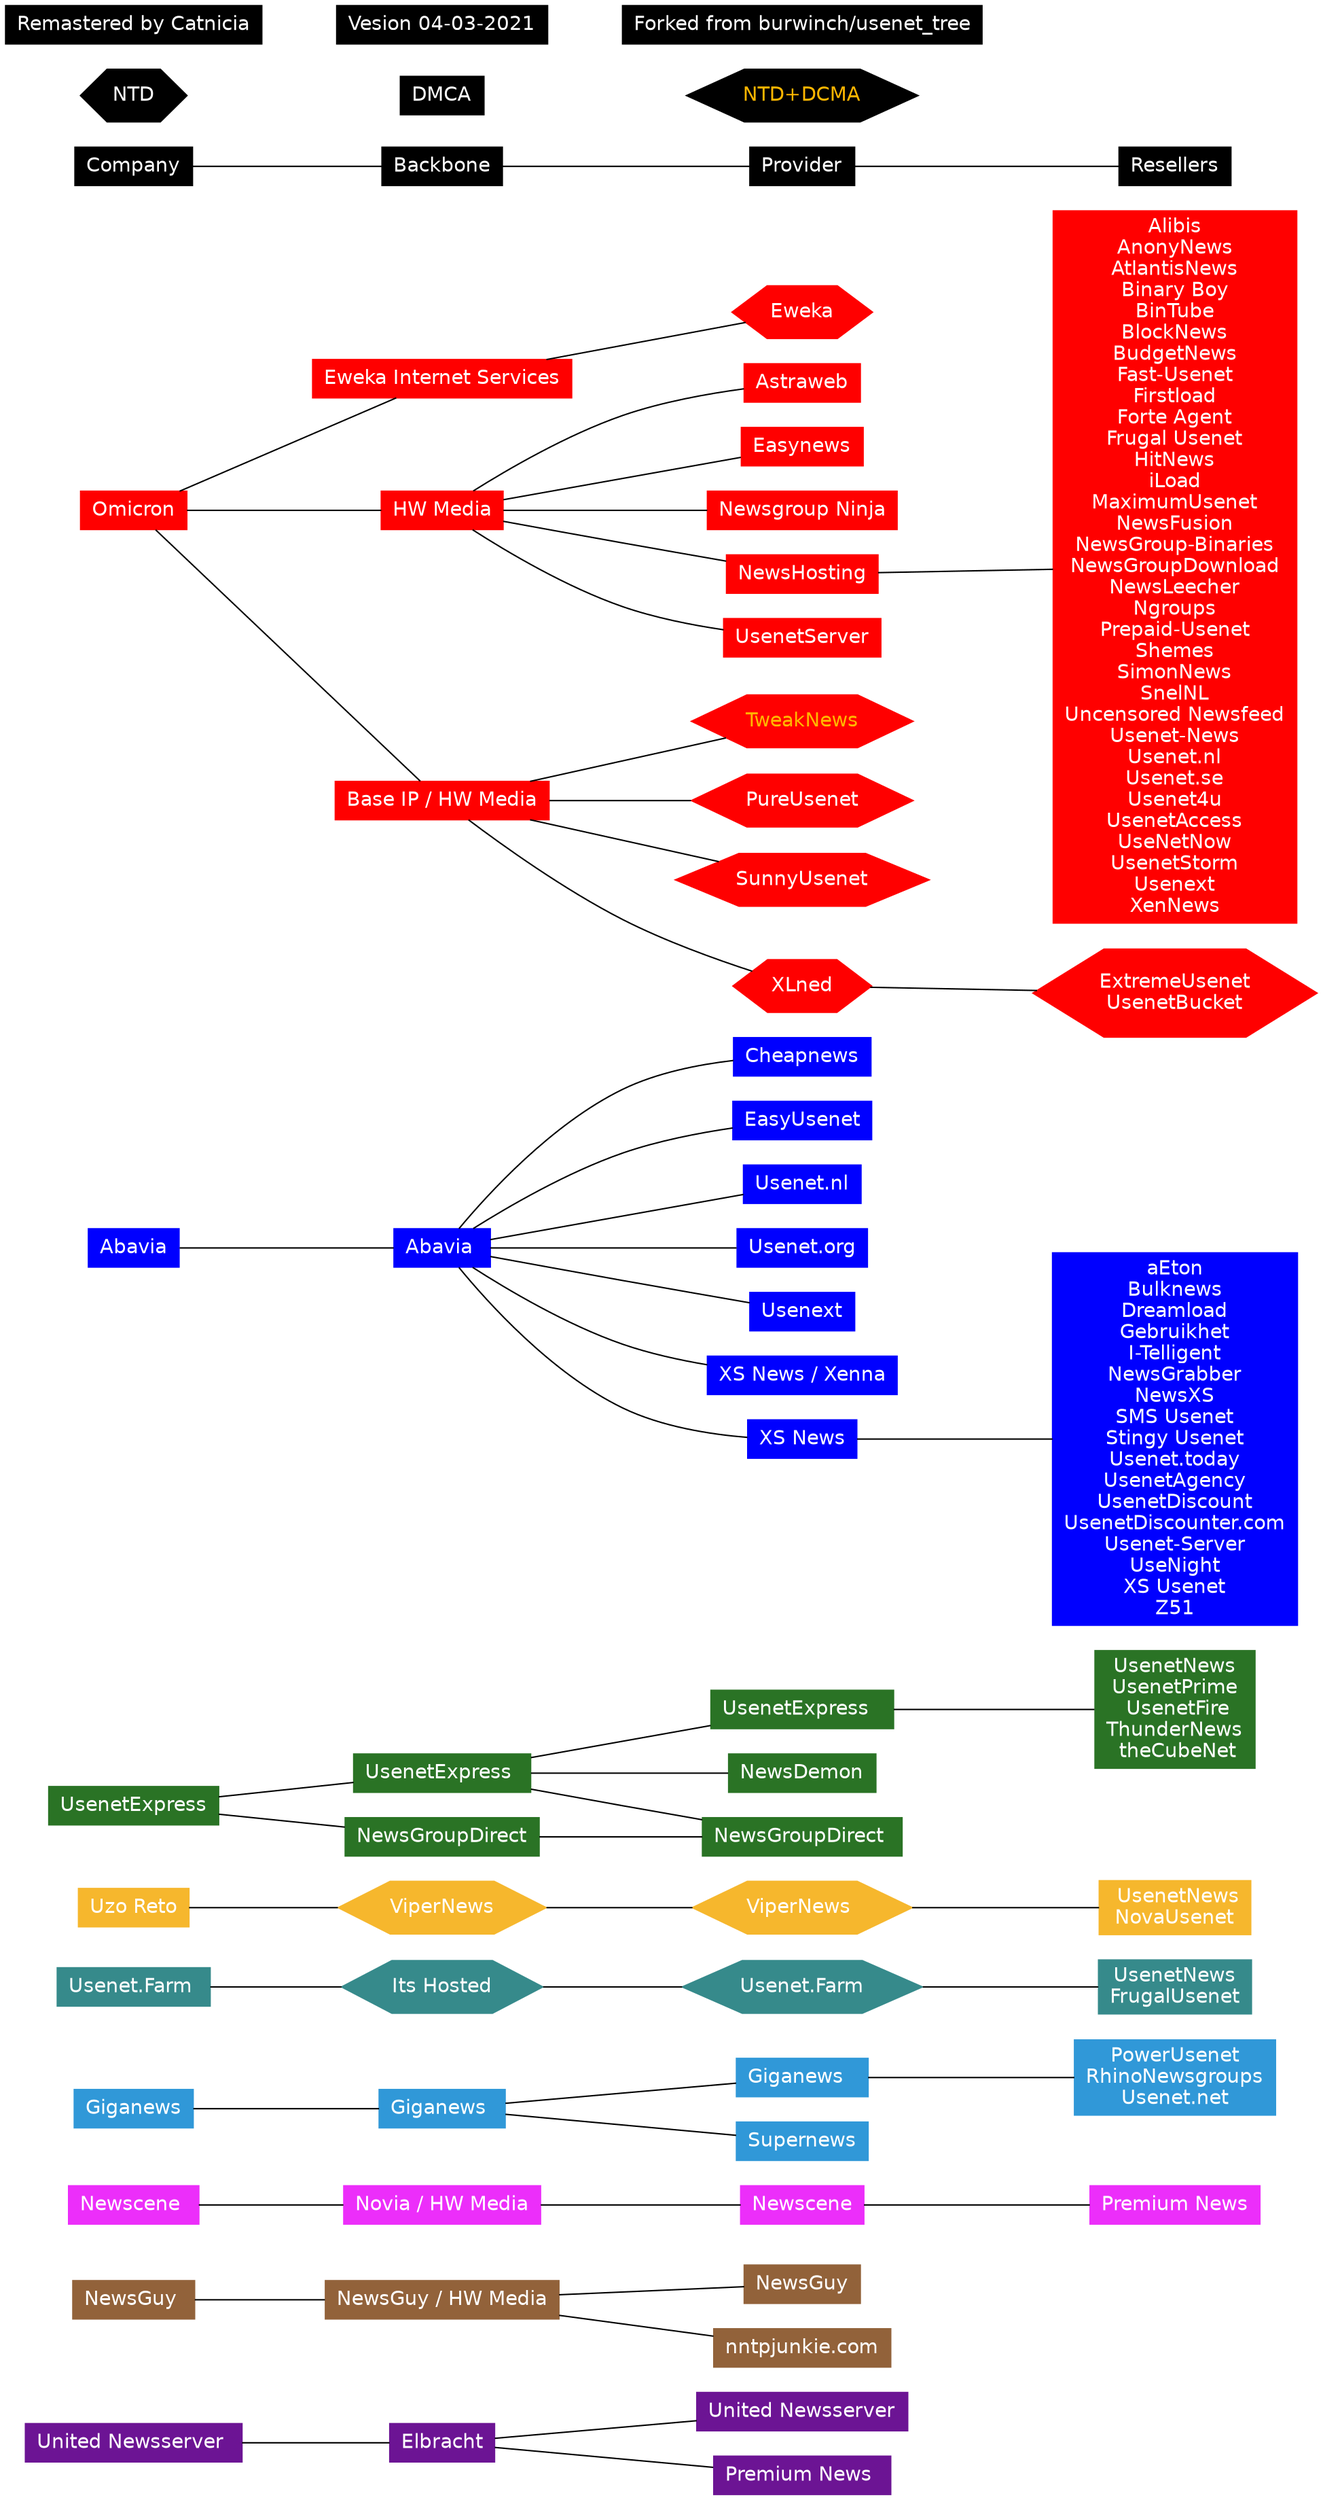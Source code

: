 
# https://edotor.net/
graph graphname {
bgcolor=white  	#background color
rankdir=LR 		#direction of graph, eg LR is Left-to-Right ,TB is Top-to-Bottom
node [shape = box  style=filled fontcolor=white height=.37 fontname=Helvetica] #these effect everything below unless overridden by another "node[]" statement
edge [color=black] #the edge is the lines between company/backbone/provider reseller

    node [color="#6c1494"] #we change the colour of each company, eg omicron is "red"
"United Newsserver " --	"Elbracht"
"Elbracht" -- "United Newsserver"
"Elbracht" -- "Premium News "
     
    node [color="#92623a"]
"NewsGuy " -- "NewsGuy / HW Media" -- "NewsGuy"
"NewsGuy / HW Media" -- "nntpjunkie.com"

    node [color="#ec2efa"]
"Newscene " -- "Novia / HW Media" -- "Newscene" -- "Premium News"
 
    node [color="#3098d8"]
"Giganews" --	"Giganews " -- "Giganews  "
"Giganews " --	"Supernews"
"Giganews  " --	"PowerUsenet\nRhinoNewsgroups\nUsenet.net"

    node [color="#368a8b"]
"Usenet.Farm " -- {node[shape=hexagon]"Its Hosted"} -- {node[shape=hexagon]"Usenet.Farm"} -- "UsenetNews\nFrugalUsenet" #the "{node[shape=folder fontcolor=orange]"Usenet.Farm"}" is for marking something as NTD
 
    node [color="#f6b72d"]
"Uzo Reto" -- {node[shape=hexagon]"ViperNews"} -- {node[shape=hexagon]"ViperNews "} -- " UsenetNews\nNovaUsenet"
 
    node [color="#2a7325"]
"UsenetExpress" -- "UsenetExpress " -- "UsenetExpress  " -- "UsenetNews\nUsenetPrime\n UsenetFire\nThunderNews\n theCubeNet"
"UsenetExpress " -- "NewsDemon"
"UsenetExpress " -- "NewsGroupDirect "
"UsenetExpress" -- "NewsGroupDirect" -- "NewsGroupDirect "
 
    node [color=blue]
"Abavia" -- "Abavia " -- "Cheapnews"
"Abavia " -- "EasyUsenet"
"Abavia " -- "Usenet.nl"
"Abavia " -- "Usenet.org"
"Abavia " -- "Usenext"
"Abavia " -- "XS News / Xenna"
"Abavia " -- "XS News"
"XS News" -- "aEton\nBulknews\nDreamload\nGebruikhet\nI-Telligent\nNewsGrabber\nNewsXS\nSMS Usenet\nStingy Usenet\nUsenet.today\nUsenetAgency\nUsenetDiscount\nUsenetDiscounter.com\nUsenet-Server\nUseNight\nXS Usenet\nZ51"
 
    node [color=red]
"Omicron" --  "Eweka Internet Services" -- {node[shape=hexagon] Eweka}
"Omicron" -- "HW Media"
"HW Media" -- "Astraweb"
"HW Media" -- "Easynews"
"HW Media" -- "Newsgroup Ninja"
"HW Media" -- "NewsHosting"
"HW Media" -- "UsenetServer"
"NewsHosting" -- "Alibis\nAnonyNews\nAtlantisNews\nBinary Boy\nBinTube\nBlockNews\nBudgetNews\nFast-Usenet\nFirstload\nForte Agent\nFrugal Usenet\nHitNews\niLoad\nMaximumUsenet\nNewsFusion\nNewsGroup-Binaries\nNewsGroupDownload\nNewsLeecher\nNgroups\nPrepaid-Usenet\nShemes\nSimonNews\nSnelNL\nUncensored Newsfeed\nUsenet-News\nUsenet.nl\nUsenet.se\nUsenet4u\nUsenetAccess\nUseNetNow\nUsenetStorm\nUsenext\nXenNews"
 
"Omicron" -- "Base IP / HW Media"
"Base IP / HW Media"
node[shape=hexagon fontcolor="#ffb700"]
"Base IP / HW Media" -- "TweakNews"
node[fontcolor=white]
"Base IP / HW Media" -- "PureUsenet"
"Base IP / HW Media" -- "SunnyUsenet"
"Base IP / HW Media" -- "XLned"
"XLned" -- "ExtremeUsenet\nUsenetBucket"

    node [shape = box style="filled" color=black] 
"Company" -- "Backbone" -- "Provider" -- "Resellers"
	node[shape=hexagon fillcolor=black] edge [style=invis]
"NTD"  
node[shape=box]
"NTD" -- "DMCA"

	node[shape=hexagon fillcolor=black fontcolor="#ffb700"] edge [style=invis]
"NTD"  -- "DMCA" -- "NTD+DCMA"
node[shape = box fontcolor=white] edge [style=invis]
"Remastered by Catnicia"--"Vesion 04-03-2021" -- "Forked from burwinch/usenet_tree"


}

/*The " -- " symbol defiines a relationship between "parent -- child"

Some companies/providers/backbones have the same name Eg Altopia_company_ serves Altopia_backbone
who then serves Altopia_provider, because they all have to have unique names I just added some extra spaces
at the end eg "Altopia" -- "Altopia " -- "Altoipia  "


To generate an updated version it's all doable in your browser and we've kept it fairly simple.

https://edotor.net/ is probably where you're viewing this from.

As you edit the left text you'll see, in real time, the changes made on the right side.

Importantly when you're done editing, in the top-left click the "Download" button, select SVG.

Woopdidoo, you now have downloaded an updated tree diagram.

Also importantly, in the top right corner click "Copy Share Link". Now you can share this link 
for people to resume where ever you left off editing.


The rest is fairly self explanitory. 

For the non-programmers:

The " -- " symbol defiines a relationship between "parent -- child"

Curly braces "{}" constrict code to within the braces eg. "{node[shape=folder fontcolor=orange] Eweka}" the "shape" and "fontcolor" only effects "Eweka" because it's the only thing contained within the curly braces

"\n" does a new line, eg "UsenetNews\nUsenetPrime\n UsenetFire" puts each reseller on a new line

"#" is a comment which doesn't effect the code, effects from "#" til the end of the line
*/
